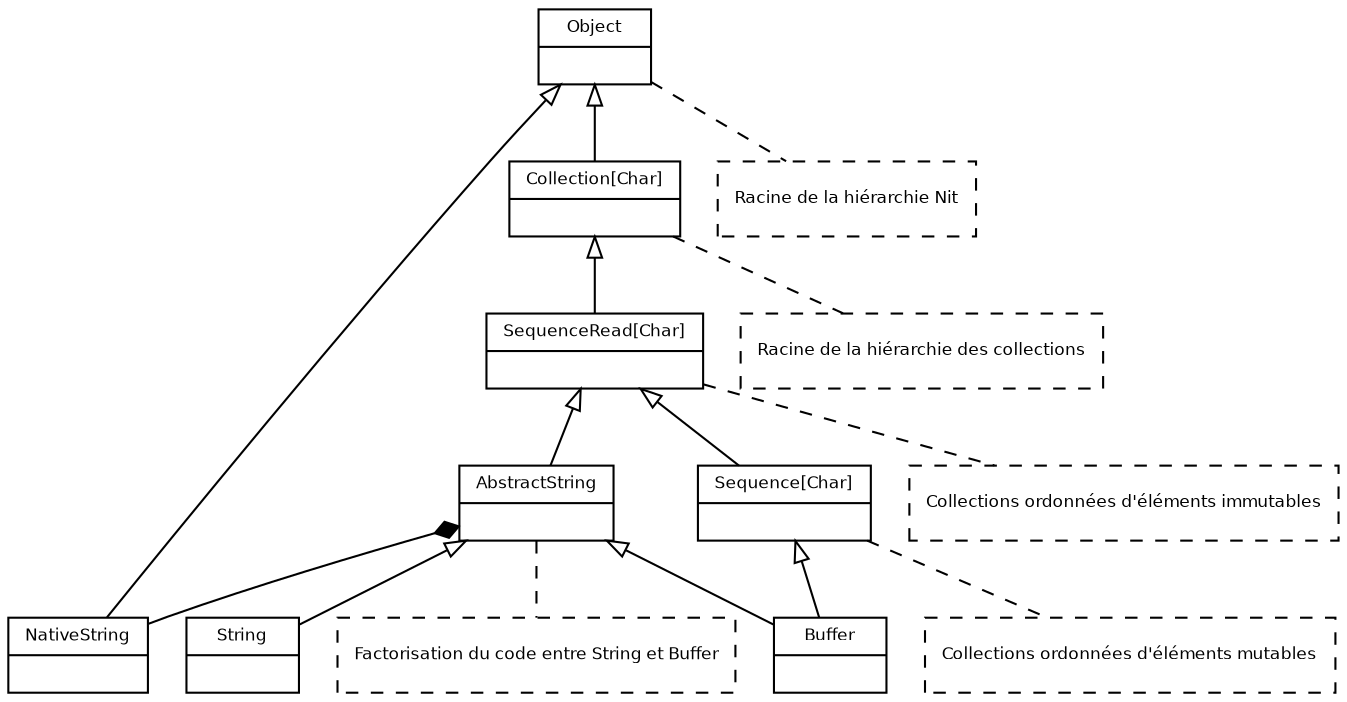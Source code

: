 digraph G {
	fontname = "Bitstream Vera Sans"
				fontsize = 8
				node [
					fontname = "Bitstream Vera Sans"
					fontsize = 8
					shape = "record"
				]

				edge [
					fontname = "Bitstream Vera Sans"
					fontsize = 8
				]

NativeString [
 label = "{NativeString|}"
];

Collection [
 label = "{Collection[Char]|}"
];

SequenceRead [
 label = "{SequenceRead[Char]|}"
];

AbstractString [
 label = "{AbstractString|}"
];

String [
 label = "{String|}"
];

Sequence [
 label = "{Sequence[Char]|}"
];

Buffer [
 label = "{Buffer|}"
];

Object [
 label = "{Object|}"
];

ObjectComment [
 label = "Racine de la hiérarchie Nit"
 style = "dashed"
];

CollComment [
 label = "Racine de la hiérarchie des collections"
 style = "dashed"
];

SeqReadComment [
 label = "Collections ordonnées d'éléments immutables"
 style = "dashed"
];

SeqComment [
 label = "Collections ordonnées d'éléments mutables"
 style = "dashed"
];

AbsStrComment [
 label = "Factorisation du code entre String et Buffer"
 style = "dashed"
];

AbstractString -> Buffer [dir=back arrowtail=empty];
AbstractString -> String [dir=back arrowtail=empty];
AbstractString -> NativeString [dir=back arrowtail=diamond];
AbstractString -> AbsStrComment [style=dashed arrowhead=none];
Sequence -> Buffer [dir=back arrowtail=empty];
Sequence -> SeqComment [style=dashed arrowhead=none];
SequenceRead -> Sequence [dir=back arrowtail=empty];
SequenceRead -> AbstractString [dir=back arrowtail=empty];
SequenceRead -> SeqReadComment [style=dashed arrowhead=none];
Collection -> SequenceRead [dir=back arrowtail=empty];
Collection -> CollComment [style=dashed arrowhead=none];
Object -> Collection [dir=back arrowtail=empty];
Object -> NativeString [dir=back arrowtail=empty];
Object -> ObjectComment [style=dashed arrowhead=none];
}
